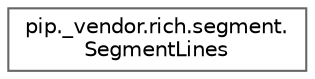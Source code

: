 digraph "Graphical Class Hierarchy"
{
 // LATEX_PDF_SIZE
  bgcolor="transparent";
  edge [fontname=Helvetica,fontsize=10,labelfontname=Helvetica,labelfontsize=10];
  node [fontname=Helvetica,fontsize=10,shape=box,height=0.2,width=0.4];
  rankdir="LR";
  Node0 [id="Node000000",label="pip._vendor.rich.segment.\lSegmentLines",height=0.2,width=0.4,color="grey40", fillcolor="white", style="filled",URL="$d2/d25/classpip_1_1__vendor_1_1rich_1_1segment_1_1SegmentLines.html",tooltip=" "];
}
